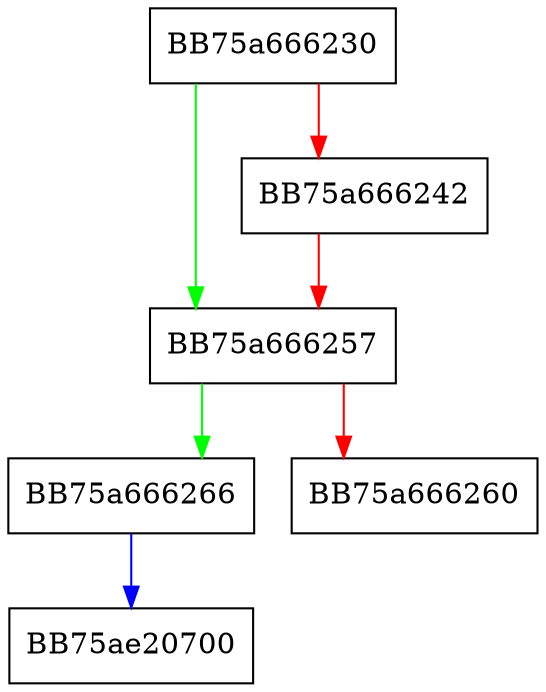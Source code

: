 digraph _deinit {
  node [shape="box"];
  graph [splines=ortho];
  BB75a666230 -> BB75a666257 [color="green"];
  BB75a666230 -> BB75a666242 [color="red"];
  BB75a666242 -> BB75a666257 [color="red"];
  BB75a666257 -> BB75a666266 [color="green"];
  BB75a666257 -> BB75a666260 [color="red"];
  BB75a666266 -> BB75ae20700 [color="blue"];
}